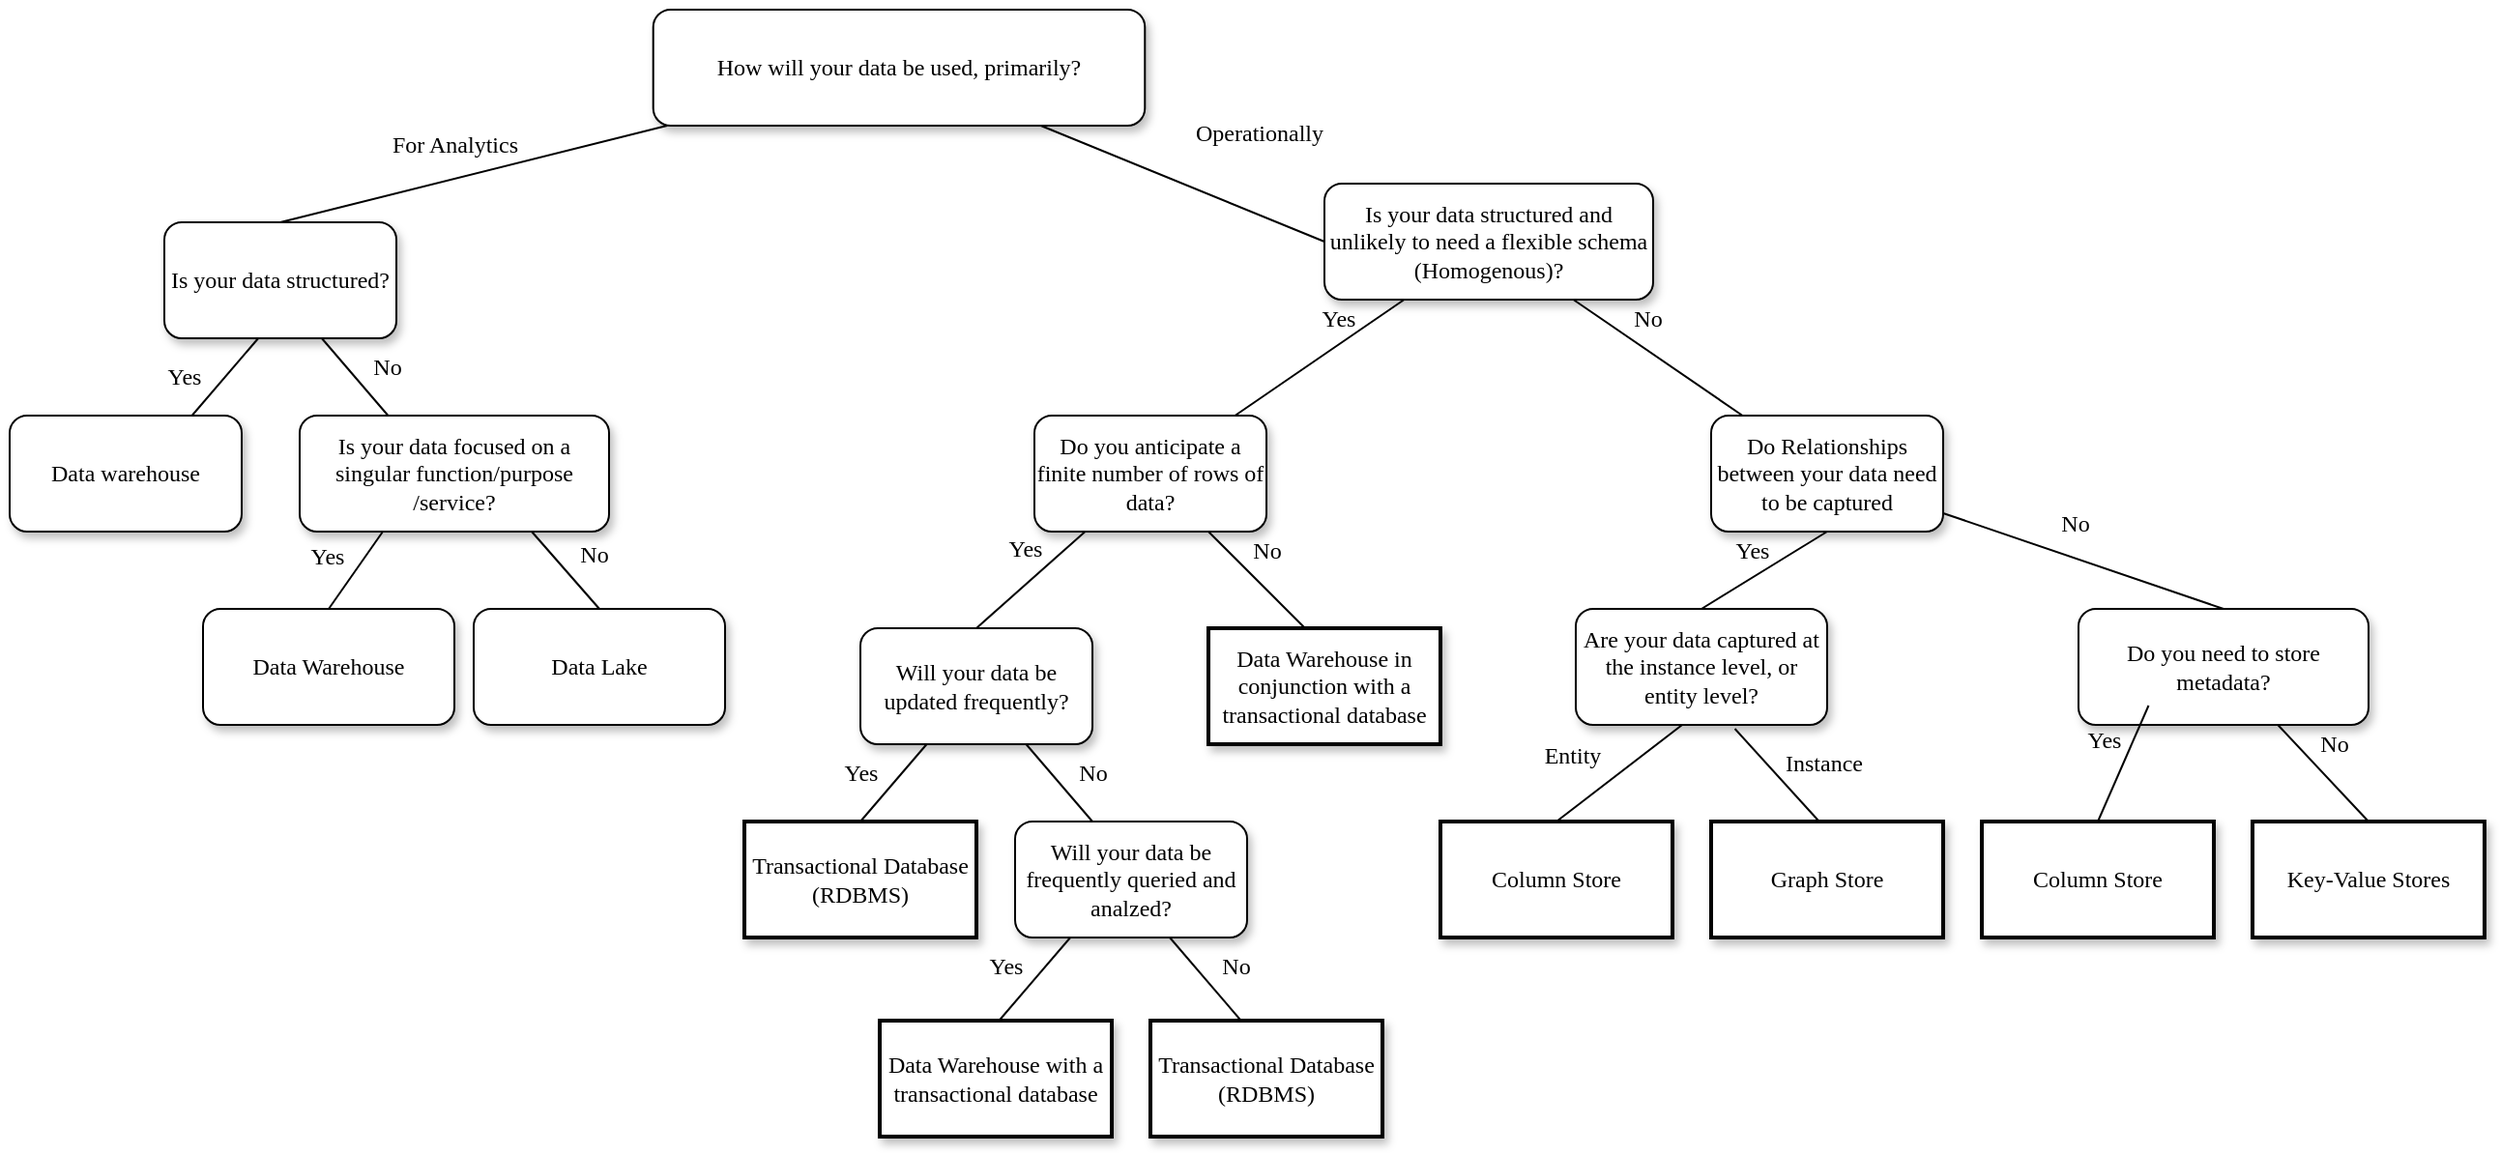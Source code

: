 <mxfile version="14.4.3" type="github">
  <diagram name="Page-1" id="10a91c8b-09ff-31b1-d368-03940ed4cc9e">
    <mxGraphModel dx="1942" dy="1680" grid="1" gridSize="10" guides="1" tooltips="1" connect="1" arrows="1" fold="1" page="1" pageScale="1" pageWidth="1100" pageHeight="850" background="#ffffff" math="0" shadow="0">
      <root>
        <mxCell id="0" />
        <mxCell id="1" parent="0" />
        <mxCell id="62893188c0fa7362-1" value="Is your data structured and unlikely to need a flexible schema (Homogenous)?" style="whiteSpace=wrap;html=1;rounded=1;shadow=1;labelBackgroundColor=none;strokeWidth=1;fontFamily=Verdana;fontSize=12;align=center;" parent="1" vertex="1">
          <mxGeometry x="700" width="170" height="60" as="geometry" />
        </mxCell>
        <mxCell id="62893188c0fa7362-2" value="&lt;span&gt;Do you anticipate a finite number of rows of data?&lt;/span&gt;" style="whiteSpace=wrap;html=1;rounded=1;shadow=1;labelBackgroundColor=none;strokeWidth=1;fontFamily=Verdana;fontSize=12;align=center;" parent="1" vertex="1">
          <mxGeometry x="550" y="120" width="120" height="60" as="geometry" />
        </mxCell>
        <mxCell id="62893188c0fa7362-3" value="&lt;span&gt;Do Relationships between your data need to be captured&lt;/span&gt;" style="whiteSpace=wrap;html=1;rounded=1;shadow=1;labelBackgroundColor=none;strokeWidth=1;fontFamily=Verdana;fontSize=12;align=center;" parent="1" vertex="1">
          <mxGeometry x="900" y="120" width="120" height="60" as="geometry" />
        </mxCell>
        <mxCell id="62893188c0fa7362-4" value="No" style="rounded=0;html=1;labelBackgroundColor=none;startArrow=none;startFill=0;startSize=5;endArrow=none;endFill=0;endSize=5;jettySize=auto;orthogonalLoop=1;strokeWidth=1;fontFamily=Verdana;fontSize=12" parent="1" source="62893188c0fa7362-1" target="62893188c0fa7362-3" edge="1">
          <mxGeometry x="-0.3" y="13" relative="1" as="geometry">
            <mxPoint as="offset" />
          </mxGeometry>
        </mxCell>
        <mxCell id="62893188c0fa7362-5" value="Yes" style="rounded=0;html=1;labelBackgroundColor=none;startArrow=none;startFill=0;startSize=5;endArrow=none;endFill=0;endSize=5;jettySize=auto;orthogonalLoop=1;strokeWidth=1;fontFamily=Verdana;fontSize=12" parent="1" source="62893188c0fa7362-1" target="62893188c0fa7362-2" edge="1">
          <mxGeometry x="-0.359" y="-11" relative="1" as="geometry">
            <mxPoint as="offset" />
          </mxGeometry>
        </mxCell>
        <mxCell id="62893188c0fa7362-12" value="&lt;span&gt;How will your data be used, primarily?&lt;/span&gt;" style="whiteSpace=wrap;html=1;rounded=1;shadow=1;labelBackgroundColor=none;strokeWidth=1;fontFamily=Verdana;fontSize=12;align=center;" parent="1" vertex="1">
          <mxGeometry x="352.85" y="-90" width="254.29" height="60" as="geometry" />
        </mxCell>
        <mxCell id="62893188c0fa7362-14" value="Yes" style="rounded=0;html=1;labelBackgroundColor=none;startArrow=none;startFill=0;startSize=5;endArrow=none;endFill=0;endSize=5;jettySize=auto;orthogonalLoop=1;strokeWidth=1;fontFamily=Verdana;fontSize=12;" parent="1" source="62893188c0fa7362-2" edge="1">
          <mxGeometry x="-0.2" y="-14" relative="1" as="geometry">
            <mxPoint as="offset" />
            <mxPoint x="520" y="230" as="targetPoint" />
          </mxGeometry>
        </mxCell>
        <mxCell id="62893188c0fa7362-15" value="No" style="rounded=0;html=1;labelBackgroundColor=none;startArrow=none;startFill=0;startSize=5;endArrow=none;endFill=0;endSize=5;jettySize=auto;orthogonalLoop=1;strokeWidth=1;fontFamily=Verdana;fontSize=12" parent="1" source="62893188c0fa7362-2" edge="1">
          <mxGeometry x="-0.2" y="14" relative="1" as="geometry">
            <mxPoint as="offset" />
            <mxPoint x="690" y="230" as="targetPoint" />
          </mxGeometry>
        </mxCell>
        <mxCell id="62893188c0fa7362-17" value="No" style="rounded=0;html=1;labelBackgroundColor=none;startArrow=none;startFill=0;startSize=5;endArrow=none;endFill=0;endSize=5;jettySize=auto;orthogonalLoop=1;strokeWidth=1;fontFamily=Verdana;fontSize=12;entryX=0.5;entryY=0;entryDx=0;entryDy=0;" parent="1" source="62893188c0fa7362-3" target="VUbv5wMl-6L-SNe80weV-36" edge="1">
          <mxGeometry x="-0.129" y="17" relative="1" as="geometry">
            <mxPoint as="offset" />
            <mxPoint x="1032.727" y="230.0" as="targetPoint" />
          </mxGeometry>
        </mxCell>
        <mxCell id="62893188c0fa7362-24" value="For Analytics" style="rounded=0;html=1;labelBackgroundColor=none;startArrow=none;startFill=0;startSize=5;endArrow=none;endFill=0;endSize=5;jettySize=auto;orthogonalLoop=1;strokeWidth=1;fontFamily=Verdana;fontSize=12;entryX=0.5;entryY=0;entryDx=0;entryDy=0;" parent="1" source="62893188c0fa7362-12" target="VUbv5wMl-6L-SNe80weV-17" edge="1">
          <mxGeometry x="0.059" y="-17" relative="1" as="geometry">
            <mxPoint as="offset" />
            <mxPoint x="320" y="40" as="targetPoint" />
          </mxGeometry>
        </mxCell>
        <mxCell id="62893188c0fa7362-25" value="Operationally" style="rounded=0;html=1;labelBackgroundColor=none;startArrow=none;startFill=0;startSize=5;endArrow=none;endFill=0;endSize=5;jettySize=auto;orthogonalLoop=1;strokeWidth=1;fontFamily=Verdana;fontSize=12;entryX=0;entryY=0.5;entryDx=0;entryDy=0;" parent="1" source="62893188c0fa7362-12" target="62893188c0fa7362-1" edge="1">
          <mxGeometry x="0.345" y="39" relative="1" as="geometry">
            <mxPoint x="-1" as="offset" />
            <mxPoint x="678.576" y="50" as="targetPoint" />
          </mxGeometry>
        </mxCell>
        <mxCell id="VUbv5wMl-6L-SNe80weV-2" value="&lt;span&gt;Will your data be updated frequently?&lt;/span&gt;" style="whiteSpace=wrap;html=1;rounded=1;shadow=1;labelBackgroundColor=none;strokeWidth=1;fontFamily=Verdana;fontSize=12;align=center;" vertex="1" parent="1">
          <mxGeometry x="460" y="230" width="120" height="60" as="geometry" />
        </mxCell>
        <mxCell id="VUbv5wMl-6L-SNe80weV-3" value="Yes" style="rounded=0;html=1;labelBackgroundColor=none;startArrow=none;startFill=0;startSize=5;endArrow=none;endFill=0;endSize=5;jettySize=auto;orthogonalLoop=1;strokeWidth=1;fontFamily=Verdana;fontSize=12" edge="1" parent="1">
          <mxGeometry x="0.137" y="-16" relative="1" as="geometry">
            <mxPoint as="offset" />
            <mxPoint x="494.286" y="290" as="sourcePoint" />
            <mxPoint x="455.714" y="335" as="targetPoint" />
          </mxGeometry>
        </mxCell>
        <mxCell id="VUbv5wMl-6L-SNe80weV-4" value="No" style="rounded=0;html=1;labelBackgroundColor=none;startArrow=none;startFill=0;startSize=5;endArrow=none;endFill=0;endSize=5;jettySize=auto;orthogonalLoop=1;strokeWidth=1;fontFamily=Verdana;fontSize=12" edge="1" parent="1">
          <mxGeometry x="0.137" y="16" relative="1" as="geometry">
            <mxPoint as="offset" />
            <mxPoint x="545.714" y="290" as="sourcePoint" />
            <mxPoint x="584.286" y="335" as="targetPoint" />
          </mxGeometry>
        </mxCell>
        <mxCell id="VUbv5wMl-6L-SNe80weV-5" value="Transactional Database (RDBMS)" style="whiteSpace=wrap;html=1;rounded=0;shadow=1;labelBackgroundColor=none;strokeWidth=2;fontFamily=Verdana;fontSize=12;align=center;" vertex="1" parent="1">
          <mxGeometry x="400" y="330" width="120" height="60" as="geometry" />
        </mxCell>
        <mxCell id="VUbv5wMl-6L-SNe80weV-6" value="Will your data be frequently queried and analzed?" style="whiteSpace=wrap;html=1;rounded=1;shadow=1;labelBackgroundColor=none;strokeWidth=1;fontFamily=Verdana;fontSize=12;align=center;" vertex="1" parent="1">
          <mxGeometry x="540" y="330" width="120" height="60" as="geometry" />
        </mxCell>
        <mxCell id="VUbv5wMl-6L-SNe80weV-13" value="Yes" style="rounded=0;html=1;labelBackgroundColor=none;startArrow=none;startFill=0;startSize=5;endArrow=none;endFill=0;endSize=5;jettySize=auto;orthogonalLoop=1;strokeWidth=1;fontFamily=Verdana;fontSize=12" edge="1" parent="1">
          <mxGeometry x="0.137" y="-16" relative="1" as="geometry">
            <mxPoint as="offset" />
            <mxPoint x="568.576" y="390" as="sourcePoint" />
            <mxPoint x="530.004" y="435" as="targetPoint" />
          </mxGeometry>
        </mxCell>
        <mxCell id="VUbv5wMl-6L-SNe80weV-14" value="No" style="rounded=0;html=1;labelBackgroundColor=none;startArrow=none;startFill=0;startSize=5;endArrow=none;endFill=0;endSize=5;jettySize=auto;orthogonalLoop=1;strokeWidth=1;fontFamily=Verdana;fontSize=12" edge="1" parent="1">
          <mxGeometry x="0.137" y="16" relative="1" as="geometry">
            <mxPoint as="offset" />
            <mxPoint x="620.004" y="390" as="sourcePoint" />
            <mxPoint x="658.576" y="435" as="targetPoint" />
          </mxGeometry>
        </mxCell>
        <mxCell id="VUbv5wMl-6L-SNe80weV-15" value="Transactional Database (RDBMS)" style="whiteSpace=wrap;html=1;rounded=0;shadow=1;labelBackgroundColor=none;strokeWidth=2;fontFamily=Verdana;fontSize=12;align=center;" vertex="1" parent="1">
          <mxGeometry x="610" y="433" width="120" height="60" as="geometry" />
        </mxCell>
        <mxCell id="VUbv5wMl-6L-SNe80weV-9" value="Data Warehouse with a transactional database" style="whiteSpace=wrap;html=1;rounded=0;shadow=1;labelBackgroundColor=none;strokeWidth=2;fontFamily=Verdana;fontSize=12;align=center;" vertex="1" parent="1">
          <mxGeometry x="470" y="433" width="120" height="60" as="geometry" />
        </mxCell>
        <mxCell id="VUbv5wMl-6L-SNe80weV-16" value="Data Warehouse in conjunction with a transactional database" style="whiteSpace=wrap;html=1;rounded=0;shadow=1;labelBackgroundColor=none;strokeWidth=2;fontFamily=Verdana;fontSize=12;align=center;" vertex="1" parent="1">
          <mxGeometry x="640" y="230" width="120" height="60" as="geometry" />
        </mxCell>
        <mxCell id="VUbv5wMl-6L-SNe80weV-17" value="Is your data structured?" style="whiteSpace=wrap;html=1;rounded=1;shadow=1;labelBackgroundColor=none;strokeWidth=1;fontFamily=Verdana;fontSize=12;align=center;" vertex="1" parent="1">
          <mxGeometry x="100" y="20" width="120" height="60" as="geometry" />
        </mxCell>
        <mxCell id="VUbv5wMl-6L-SNe80weV-19" value="Yes" style="rounded=0;html=1;labelBackgroundColor=none;startArrow=none;startFill=0;startSize=5;endArrow=none;endFill=0;endSize=5;jettySize=auto;orthogonalLoop=1;strokeWidth=1;fontFamily=Verdana;fontSize=12;entryX=0.5;entryY=0;entryDx=0;entryDy=0;" edge="1" parent="1" target="VUbv5wMl-6L-SNe80weV-30">
          <mxGeometry x="0.311" y="-17" relative="1" as="geometry">
            <mxPoint x="1" as="offset" />
            <mxPoint x="220" y="170" as="sourcePoint" />
            <mxPoint x="160" y="220" as="targetPoint" />
          </mxGeometry>
        </mxCell>
        <mxCell id="VUbv5wMl-6L-SNe80weV-25" value="Yes" style="rounded=0;html=1;labelBackgroundColor=none;startArrow=none;startFill=0;startSize=5;endArrow=none;endFill=0;endSize=5;jettySize=auto;orthogonalLoop=1;strokeWidth=1;fontFamily=Verdana;fontSize=12" edge="1" parent="1">
          <mxGeometry x="0.359" y="-16" relative="1" as="geometry">
            <mxPoint as="offset" />
            <mxPoint x="148.576" y="80" as="sourcePoint" />
            <mxPoint x="110.004" y="125" as="targetPoint" />
          </mxGeometry>
        </mxCell>
        <mxCell id="VUbv5wMl-6L-SNe80weV-26" value="No" style="rounded=0;html=1;labelBackgroundColor=none;startArrow=none;startFill=0;startSize=5;endArrow=none;endFill=0;endSize=5;jettySize=auto;orthogonalLoop=1;strokeWidth=1;fontFamily=Verdana;fontSize=12;entryX=0.5;entryY=0;entryDx=0;entryDy=0;exitX=0.75;exitY=1;exitDx=0;exitDy=0;" edge="1" parent="1" source="VUbv5wMl-6L-SNe80weV-27" target="VUbv5wMl-6L-SNe80weV-29">
          <mxGeometry x="0.137" y="16" relative="1" as="geometry">
            <mxPoint as="offset" />
            <mxPoint x="250.004" y="180" as="sourcePoint" />
            <mxPoint x="288.576" y="225" as="targetPoint" />
          </mxGeometry>
        </mxCell>
        <mxCell id="VUbv5wMl-6L-SNe80weV-22" value="&lt;span&gt;Data warehouse&lt;/span&gt;" style="whiteSpace=wrap;html=1;rounded=1;shadow=1;labelBackgroundColor=none;strokeWidth=1;fontFamily=Verdana;fontSize=12;align=center;" vertex="1" parent="1">
          <mxGeometry x="20" y="120" width="120" height="60" as="geometry" />
        </mxCell>
        <mxCell id="VUbv5wMl-6L-SNe80weV-28" value="No" style="rounded=0;html=1;labelBackgroundColor=none;startArrow=none;startFill=0;startSize=5;endArrow=none;endFill=0;endSize=5;jettySize=auto;orthogonalLoop=1;strokeWidth=1;fontFamily=Verdana;fontSize=12" edge="1" parent="1">
          <mxGeometry x="0.137" y="16" relative="1" as="geometry">
            <mxPoint as="offset" />
            <mxPoint x="181.424" y="80" as="sourcePoint" />
            <mxPoint x="219.996" y="125" as="targetPoint" />
          </mxGeometry>
        </mxCell>
        <mxCell id="VUbv5wMl-6L-SNe80weV-29" value="&lt;span&gt;Data Lake&lt;/span&gt;" style="whiteSpace=wrap;html=1;rounded=1;shadow=1;labelBackgroundColor=none;strokeWidth=1;fontFamily=Verdana;fontSize=12;align=center;" vertex="1" parent="1">
          <mxGeometry x="260" y="220" width="130" height="60" as="geometry" />
        </mxCell>
        <mxCell id="VUbv5wMl-6L-SNe80weV-30" value="&lt;span&gt;Data Warehouse&lt;/span&gt;" style="whiteSpace=wrap;html=1;rounded=1;shadow=1;labelBackgroundColor=none;strokeWidth=1;fontFamily=Verdana;fontSize=12;align=center;" vertex="1" parent="1">
          <mxGeometry x="120" y="220" width="130" height="60" as="geometry" />
        </mxCell>
        <mxCell id="VUbv5wMl-6L-SNe80weV-27" value="&lt;span&gt;Is your data focused on a singular function/purpose /service?&lt;/span&gt;" style="whiteSpace=wrap;html=1;rounded=1;shadow=1;labelBackgroundColor=none;strokeWidth=1;fontFamily=Verdana;fontSize=12;align=center;" vertex="1" parent="1">
          <mxGeometry x="170" y="120" width="160" height="60" as="geometry" />
        </mxCell>
        <mxCell id="VUbv5wMl-6L-SNe80weV-35" value="Yes" style="rounded=0;html=1;labelBackgroundColor=none;startArrow=none;startFill=0;startSize=5;endArrow=none;endFill=0;endSize=5;jettySize=auto;orthogonalLoop=1;strokeWidth=1;fontFamily=Verdana;fontSize=12;exitX=0.5;exitY=1;exitDx=0;exitDy=0;entryX=0.5;entryY=0;entryDx=0;entryDy=0;" edge="1" parent="1" target="VUbv5wMl-6L-SNe80weV-37" source="62893188c0fa7362-3">
          <mxGeometry x="0.003" y="-12" relative="1" as="geometry">
            <mxPoint as="offset" />
            <mxPoint x="947" y="170" as="sourcePoint" />
            <mxPoint x="900" y="229" as="targetPoint" />
          </mxGeometry>
        </mxCell>
        <mxCell id="VUbv5wMl-6L-SNe80weV-36" value="&lt;span&gt;Do you need to store metadata?&lt;/span&gt;" style="whiteSpace=wrap;html=1;rounded=1;shadow=1;labelBackgroundColor=none;strokeWidth=1;fontFamily=Verdana;fontSize=12;align=center;" vertex="1" parent="1">
          <mxGeometry x="1090" y="220" width="150" height="60" as="geometry" />
        </mxCell>
        <mxCell id="VUbv5wMl-6L-SNe80weV-37" value="&lt;span&gt;Are your data captured at the instance level, or entity level?&lt;/span&gt;" style="whiteSpace=wrap;html=1;rounded=1;shadow=1;labelBackgroundColor=none;strokeWidth=1;fontFamily=Verdana;fontSize=12;align=center;" vertex="1" parent="1">
          <mxGeometry x="830" y="220" width="130" height="60" as="geometry" />
        </mxCell>
        <mxCell id="VUbv5wMl-6L-SNe80weV-38" value="Instance" style="rounded=0;html=1;labelBackgroundColor=none;startArrow=none;startFill=0;startSize=5;endArrow=none;endFill=0;endSize=5;jettySize=auto;orthogonalLoop=1;strokeWidth=1;fontFamily=Verdana;fontSize=12" edge="1" parent="1">
          <mxGeometry x="0.299" y="22" relative="1" as="geometry">
            <mxPoint as="offset" />
            <mxPoint x="912.273" y="282" as="sourcePoint" />
            <mxPoint x="957.727" y="332.0" as="targetPoint" />
          </mxGeometry>
        </mxCell>
        <mxCell id="VUbv5wMl-6L-SNe80weV-39" value="Entity" style="rounded=0;html=1;labelBackgroundColor=none;startArrow=none;startFill=0;startSize=5;endArrow=none;endFill=0;endSize=5;jettySize=auto;orthogonalLoop=1;strokeWidth=1;fontFamily=Verdana;fontSize=12;exitX=0.5;exitY=1;exitDx=0;exitDy=0;entryX=0.5;entryY=0;entryDx=0;entryDy=0;" edge="1" parent="1" target="VUbv5wMl-6L-SNe80weV-41">
          <mxGeometry x="0.338" y="-22" relative="1" as="geometry">
            <mxPoint as="offset" />
            <mxPoint x="885" y="280" as="sourcePoint" />
            <mxPoint x="840" y="320" as="targetPoint" />
          </mxGeometry>
        </mxCell>
        <mxCell id="VUbv5wMl-6L-SNe80weV-40" value="Graph Store" style="whiteSpace=wrap;html=1;rounded=0;shadow=1;labelBackgroundColor=none;strokeWidth=2;fontFamily=Verdana;fontSize=12;align=center;" vertex="1" parent="1">
          <mxGeometry x="900" y="330" width="120" height="60" as="geometry" />
        </mxCell>
        <mxCell id="VUbv5wMl-6L-SNe80weV-41" value="Column Store" style="whiteSpace=wrap;html=1;rounded=0;shadow=1;labelBackgroundColor=none;strokeWidth=2;fontFamily=Verdana;fontSize=12;align=center;" vertex="1" parent="1">
          <mxGeometry x="760" y="330" width="120" height="60" as="geometry" />
        </mxCell>
        <mxCell id="VUbv5wMl-6L-SNe80weV-43" value="Yes" style="rounded=0;html=1;labelBackgroundColor=none;startArrow=none;startFill=0;startSize=5;endArrow=none;endFill=0;endSize=5;jettySize=auto;orthogonalLoop=1;strokeWidth=1;fontFamily=Verdana;fontSize=12;entryX=0.5;entryY=0;entryDx=0;entryDy=0;" edge="1" parent="1" target="VUbv5wMl-6L-SNe80weV-46">
          <mxGeometry x="-0.2" y="-14" relative="1" as="geometry">
            <mxPoint as="offset" />
            <mxPoint x="1126.25" y="270" as="sourcePoint" />
            <mxPoint x="1070" y="320" as="targetPoint" />
          </mxGeometry>
        </mxCell>
        <mxCell id="VUbv5wMl-6L-SNe80weV-44" value="No" style="rounded=0;html=1;labelBackgroundColor=none;startArrow=none;startFill=0;startSize=5;endArrow=none;endFill=0;endSize=5;jettySize=auto;orthogonalLoop=1;strokeWidth=1;fontFamily=Verdana;fontSize=12;entryX=0.5;entryY=0;entryDx=0;entryDy=0;" edge="1" parent="1" source="VUbv5wMl-6L-SNe80weV-36" target="VUbv5wMl-6L-SNe80weV-45">
          <mxGeometry x="-0.2" y="14" relative="1" as="geometry">
            <mxPoint as="offset" />
            <mxPoint x="1150" y="270" as="sourcePoint" />
            <mxPoint x="1200" y="320" as="targetPoint" />
          </mxGeometry>
        </mxCell>
        <mxCell id="VUbv5wMl-6L-SNe80weV-45" value="Key-Value Stores" style="whiteSpace=wrap;html=1;rounded=0;shadow=1;labelBackgroundColor=none;strokeWidth=2;fontFamily=Verdana;fontSize=12;align=center;" vertex="1" parent="1">
          <mxGeometry x="1180" y="330" width="120" height="60" as="geometry" />
        </mxCell>
        <mxCell id="VUbv5wMl-6L-SNe80weV-46" value="Column Store" style="whiteSpace=wrap;html=1;rounded=0;shadow=1;labelBackgroundColor=none;strokeWidth=2;fontFamily=Verdana;fontSize=12;align=center;" vertex="1" parent="1">
          <mxGeometry x="1040" y="330" width="120" height="60" as="geometry" />
        </mxCell>
      </root>
    </mxGraphModel>
  </diagram>
</mxfile>
